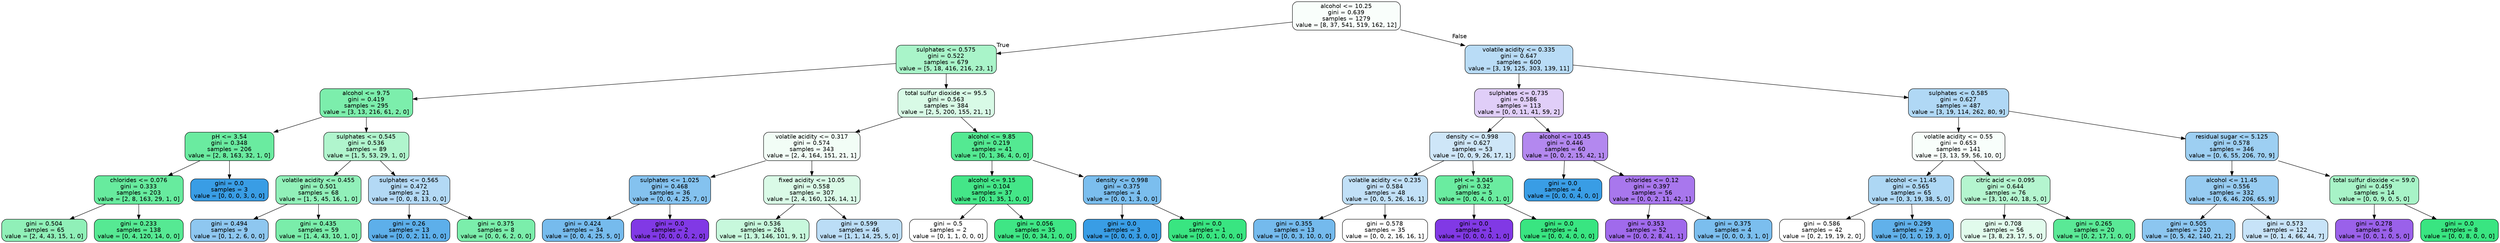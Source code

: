 digraph Tree {
node [shape=box, style="filled, rounded", color="black", fontname="helvetica"] ;
edge [fontname="helvetica"] ;
0 [label="alcohol <= 10.25\ngini = 0.639\nsamples = 1279\nvalue = [8, 37, 541, 519, 162, 12]", fillcolor="#f9fefb"] ;
1 [label="sulphates <= 0.575\ngini = 0.522\nsamples = 679\nvalue = [5, 18, 416, 216, 23, 1]", fillcolor="#a9f4c9"] ;
0 -> 1 [labeldistance=2.5, labelangle=45, headlabel="True"] ;
2 [label="alcohol <= 9.75\ngini = 0.419\nsamples = 295\nvalue = [3, 13, 216, 61, 2, 0]", fillcolor="#7ceeac"] ;
1 -> 2 ;
3 [label="pH <= 3.54\ngini = 0.348\nsamples = 206\nvalue = [2, 8, 163, 32, 1, 0]", fillcolor="#6aeba0"] ;
2 -> 3 ;
4 [label="chlorides <= 0.076\ngini = 0.333\nsamples = 203\nvalue = [2, 8, 163, 29, 1, 0]", fillcolor="#67eb9e"] ;
3 -> 4 ;
5 [label="gini = 0.504\nsamples = 65\nvalue = [2, 4, 43, 15, 1, 0]", fillcolor="#90f0b8"] ;
4 -> 5 ;
6 [label="gini = 0.233\nsamples = 138\nvalue = [0, 4, 120, 14, 0, 0]", fillcolor="#56e993"] ;
4 -> 6 ;
7 [label="gini = 0.0\nsamples = 3\nvalue = [0, 0, 0, 3, 0, 0]", fillcolor="#399de5"] ;
3 -> 7 ;
8 [label="sulphates <= 0.545\ngini = 0.536\nsamples = 89\nvalue = [1, 5, 53, 29, 1, 0]", fillcolor="#b0f5cd"] ;
2 -> 8 ;
9 [label="volatile acidity <= 0.455\ngini = 0.501\nsamples = 68\nvalue = [1, 5, 45, 16, 1, 0]", fillcolor="#91f0b9"] ;
8 -> 9 ;
10 [label="gini = 0.494\nsamples = 9\nvalue = [0, 1, 2, 6, 0, 0]", fillcolor="#8ec7f0"] ;
9 -> 10 ;
11 [label="gini = 0.435\nsamples = 59\nvalue = [1, 4, 43, 10, 1, 0]", fillcolor="#7aedaa"] ;
9 -> 11 ;
12 [label="sulphates <= 0.565\ngini = 0.472\nsamples = 21\nvalue = [0, 0, 8, 13, 0, 0]", fillcolor="#b3d9f5"] ;
8 -> 12 ;
13 [label="gini = 0.26\nsamples = 13\nvalue = [0, 0, 2, 11, 0, 0]", fillcolor="#5dafea"] ;
12 -> 13 ;
14 [label="gini = 0.375\nsamples = 8\nvalue = [0, 0, 6, 2, 0, 0]", fillcolor="#7beeab"] ;
12 -> 14 ;
15 [label="total sulfur dioxide <= 95.5\ngini = 0.563\nsamples = 384\nvalue = [2, 5, 200, 155, 21, 1]", fillcolor="#d8fae6"] ;
1 -> 15 ;
16 [label="volatile acidity <= 0.317\ngini = 0.574\nsamples = 343\nvalue = [2, 4, 164, 151, 21, 1]", fillcolor="#f2fdf6"] ;
15 -> 16 ;
17 [label="sulphates <= 1.025\ngini = 0.468\nsamples = 36\nvalue = [0, 0, 4, 25, 7, 0]", fillcolor="#84c2ef"] ;
16 -> 17 ;
18 [label="gini = 0.424\nsamples = 34\nvalue = [0, 0, 4, 25, 5, 0]", fillcolor="#76bbed"] ;
17 -> 18 ;
19 [label="gini = 0.0\nsamples = 2\nvalue = [0, 0, 0, 0, 2, 0]", fillcolor="#8139e5"] ;
17 -> 19 ;
20 [label="fixed acidity <= 10.05\ngini = 0.558\nsamples = 307\nvalue = [2, 4, 160, 126, 14, 1]", fillcolor="#dafae7"] ;
16 -> 20 ;
21 [label="gini = 0.536\nsamples = 261\nvalue = [1, 3, 146, 101, 9, 1]", fillcolor="#c7f8dc"] ;
20 -> 21 ;
22 [label="gini = 0.599\nsamples = 46\nvalue = [1, 1, 14, 25, 5, 0]", fillcolor="#bbddf6"] ;
20 -> 22 ;
23 [label="alcohol <= 9.85\ngini = 0.219\nsamples = 41\nvalue = [0, 1, 36, 4, 0, 0]", fillcolor="#54e992"] ;
15 -> 23 ;
24 [label="alcohol <= 9.15\ngini = 0.104\nsamples = 37\nvalue = [0, 1, 35, 1, 0, 0]", fillcolor="#44e688"] ;
23 -> 24 ;
25 [label="gini = 0.5\nsamples = 2\nvalue = [0, 1, 1, 0, 0, 0]", fillcolor="#ffffff"] ;
24 -> 25 ;
26 [label="gini = 0.056\nsamples = 35\nvalue = [0, 0, 34, 1, 0, 0]", fillcolor="#3fe685"] ;
24 -> 26 ;
27 [label="density <= 0.998\ngini = 0.375\nsamples = 4\nvalue = [0, 0, 1, 3, 0, 0]", fillcolor="#7bbeee"] ;
23 -> 27 ;
28 [label="gini = 0.0\nsamples = 3\nvalue = [0, 0, 0, 3, 0, 0]", fillcolor="#399de5"] ;
27 -> 28 ;
29 [label="gini = 0.0\nsamples = 1\nvalue = [0, 0, 1, 0, 0, 0]", fillcolor="#39e581"] ;
27 -> 29 ;
30 [label="volatile acidity <= 0.335\ngini = 0.647\nsamples = 600\nvalue = [3, 19, 125, 303, 139, 11]", fillcolor="#b9dcf6"] ;
0 -> 30 [labeldistance=2.5, labelangle=-45, headlabel="False"] ;
31 [label="sulphates <= 0.735\ngini = 0.586\nsamples = 113\nvalue = [0, 0, 11, 41, 59, 2]", fillcolor="#e0cef8"] ;
30 -> 31 ;
32 [label="density <= 0.998\ngini = 0.627\nsamples = 53\nvalue = [0, 0, 9, 26, 17, 1]", fillcolor="#cee6f8"] ;
31 -> 32 ;
33 [label="volatile acidity <= 0.235\ngini = 0.584\nsamples = 48\nvalue = [0, 0, 5, 26, 16, 1]", fillcolor="#c1e0f7"] ;
32 -> 33 ;
34 [label="gini = 0.355\nsamples = 13\nvalue = [0, 0, 3, 10, 0, 0]", fillcolor="#74baed"] ;
33 -> 34 ;
35 [label="gini = 0.578\nsamples = 35\nvalue = [0, 0, 2, 16, 16, 1]", fillcolor="#ffffff"] ;
33 -> 35 ;
36 [label="pH <= 3.045\ngini = 0.32\nsamples = 5\nvalue = [0, 0, 4, 0, 1, 0]", fillcolor="#6aeca0"] ;
32 -> 36 ;
37 [label="gini = 0.0\nsamples = 1\nvalue = [0, 0, 0, 0, 1, 0]", fillcolor="#8139e5"] ;
36 -> 37 ;
38 [label="gini = 0.0\nsamples = 4\nvalue = [0, 0, 4, 0, 0, 0]", fillcolor="#39e581"] ;
36 -> 38 ;
39 [label="alcohol <= 10.45\ngini = 0.446\nsamples = 60\nvalue = [0, 0, 2, 15, 42, 1]", fillcolor="#b388ef"] ;
31 -> 39 ;
40 [label="gini = 0.0\nsamples = 4\nvalue = [0, 0, 0, 4, 0, 0]", fillcolor="#399de5"] ;
39 -> 40 ;
41 [label="chlorides <= 0.12\ngini = 0.397\nsamples = 56\nvalue = [0, 0, 2, 11, 42, 1]", fillcolor="#a877ed"] ;
39 -> 41 ;
42 [label="gini = 0.353\nsamples = 52\nvalue = [0, 0, 2, 8, 41, 1]", fillcolor="#a06aec"] ;
41 -> 42 ;
43 [label="gini = 0.375\nsamples = 4\nvalue = [0, 0, 0, 3, 1, 0]", fillcolor="#7bbeee"] ;
41 -> 43 ;
44 [label="sulphates <= 0.585\ngini = 0.627\nsamples = 487\nvalue = [3, 19, 114, 262, 80, 9]", fillcolor="#b0d8f5"] ;
30 -> 44 ;
45 [label="volatile acidity <= 0.55\ngini = 0.653\nsamples = 141\nvalue = [3, 13, 59, 56, 10, 0]", fillcolor="#f8fefb"] ;
44 -> 45 ;
46 [label="alcohol <= 11.45\ngini = 0.565\nsamples = 65\nvalue = [0, 3, 19, 38, 5, 0]", fillcolor="#add7f4"] ;
45 -> 46 ;
47 [label="gini = 0.586\nsamples = 42\nvalue = [0, 2, 19, 19, 2, 0]", fillcolor="#ffffff"] ;
46 -> 47 ;
48 [label="gini = 0.299\nsamples = 23\nvalue = [0, 1, 0, 19, 3, 0]", fillcolor="#61b1ea"] ;
46 -> 48 ;
49 [label="citric acid <= 0.095\ngini = 0.644\nsamples = 76\nvalue = [3, 10, 40, 18, 5, 0]", fillcolor="#b4f5cf"] ;
45 -> 49 ;
50 [label="gini = 0.708\nsamples = 56\nvalue = [3, 8, 23, 17, 5, 0]", fillcolor="#e1fbec"] ;
49 -> 50 ;
51 [label="gini = 0.265\nsamples = 20\nvalue = [0, 2, 17, 1, 0, 0]", fillcolor="#5ae996"] ;
49 -> 51 ;
52 [label="residual sugar <= 5.125\ngini = 0.578\nsamples = 346\nvalue = [0, 6, 55, 206, 70, 9]", fillcolor="#9dcff2"] ;
44 -> 52 ;
53 [label="alcohol <= 11.45\ngini = 0.556\nsamples = 332\nvalue = [0, 6, 46, 206, 65, 9]", fillcolor="#96cbf1"] ;
52 -> 53 ;
54 [label="gini = 0.505\nsamples = 210\nvalue = [0, 5, 42, 140, 21, 2]", fillcolor="#8cc6f0"] ;
53 -> 54 ;
55 [label="gini = 0.573\nsamples = 122\nvalue = [0, 1, 4, 66, 44, 7]", fillcolor="#c7e3f8"] ;
53 -> 55 ;
56 [label="total sulfur dioxide <= 59.0\ngini = 0.459\nsamples = 14\nvalue = [0, 0, 9, 0, 5, 0]", fillcolor="#a7f3c7"] ;
52 -> 56 ;
57 [label="gini = 0.278\nsamples = 6\nvalue = [0, 0, 1, 0, 5, 0]", fillcolor="#9a61ea"] ;
56 -> 57 ;
58 [label="gini = 0.0\nsamples = 8\nvalue = [0, 0, 8, 0, 0, 0]", fillcolor="#39e581"] ;
56 -> 58 ;
}